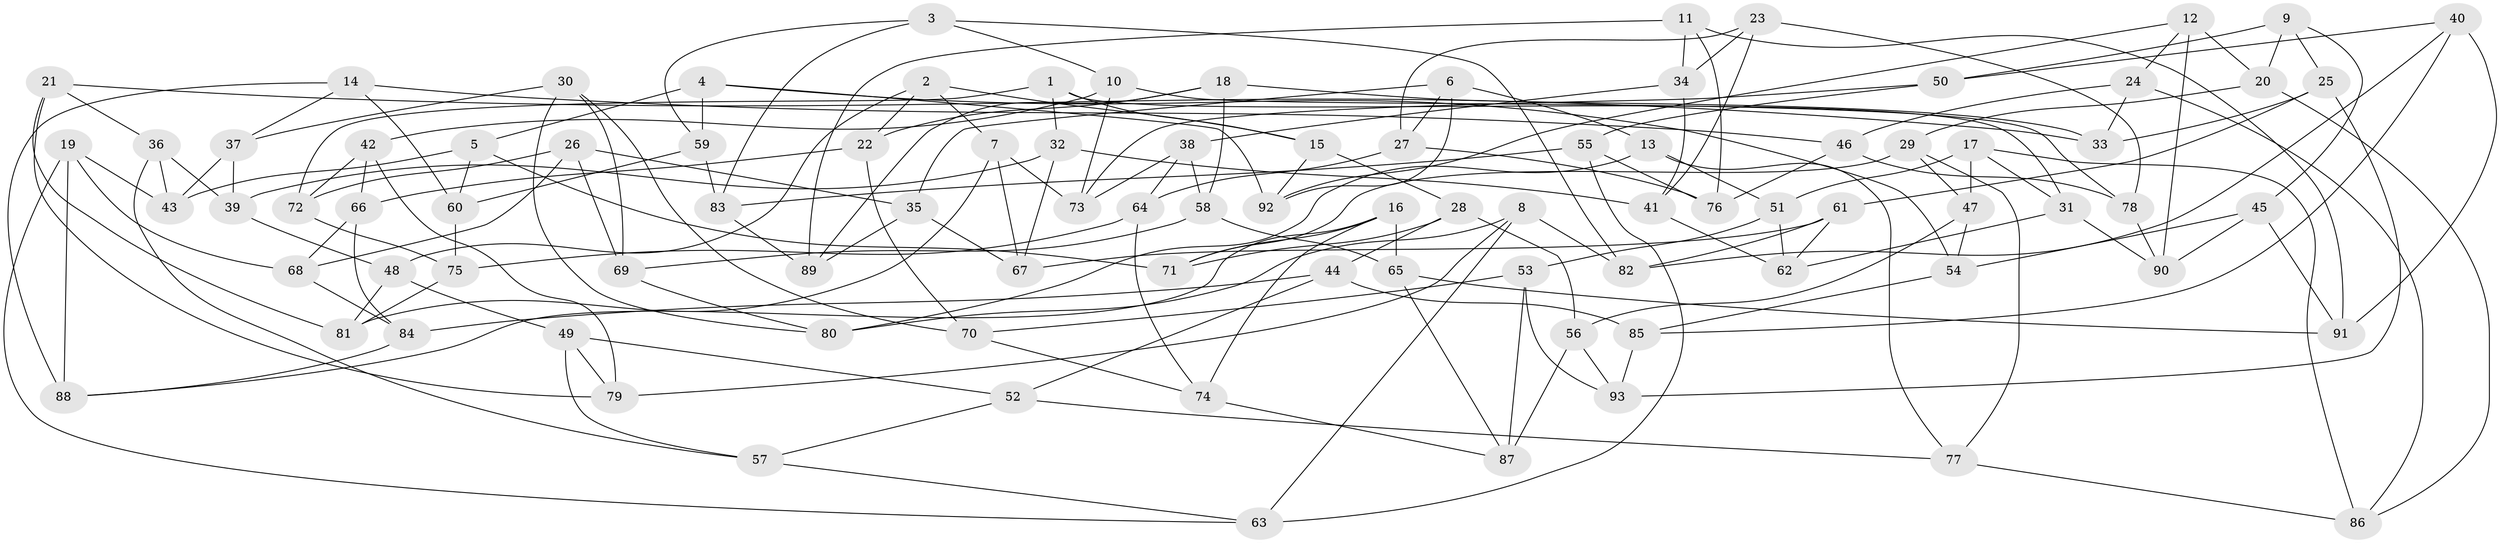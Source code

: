// coarse degree distribution, {6: 0.7058823529411765, 5: 0.11764705882352941, 4: 0.17647058823529413}
// Generated by graph-tools (version 1.1) at 2025/42/03/06/25 10:42:18]
// undirected, 93 vertices, 186 edges
graph export_dot {
graph [start="1"]
  node [color=gray90,style=filled];
  1;
  2;
  3;
  4;
  5;
  6;
  7;
  8;
  9;
  10;
  11;
  12;
  13;
  14;
  15;
  16;
  17;
  18;
  19;
  20;
  21;
  22;
  23;
  24;
  25;
  26;
  27;
  28;
  29;
  30;
  31;
  32;
  33;
  34;
  35;
  36;
  37;
  38;
  39;
  40;
  41;
  42;
  43;
  44;
  45;
  46;
  47;
  48;
  49;
  50;
  51;
  52;
  53;
  54;
  55;
  56;
  57;
  58;
  59;
  60;
  61;
  62;
  63;
  64;
  65;
  66;
  67;
  68;
  69;
  70;
  71;
  72;
  73;
  74;
  75;
  76;
  77;
  78;
  79;
  80;
  81;
  82;
  83;
  84;
  85;
  86;
  87;
  88;
  89;
  90;
  91;
  92;
  93;
  1 -- 31;
  1 -- 72;
  1 -- 32;
  1 -- 15;
  2 -- 15;
  2 -- 22;
  2 -- 7;
  2 -- 48;
  3 -- 83;
  3 -- 10;
  3 -- 82;
  3 -- 59;
  4 -- 92;
  4 -- 5;
  4 -- 59;
  4 -- 54;
  5 -- 71;
  5 -- 60;
  5 -- 43;
  6 -- 92;
  6 -- 35;
  6 -- 27;
  6 -- 13;
  7 -- 67;
  7 -- 81;
  7 -- 73;
  8 -- 63;
  8 -- 82;
  8 -- 80;
  8 -- 79;
  9 -- 20;
  9 -- 50;
  9 -- 25;
  9 -- 45;
  10 -- 73;
  10 -- 78;
  10 -- 42;
  11 -- 89;
  11 -- 76;
  11 -- 34;
  11 -- 91;
  12 -- 92;
  12 -- 24;
  12 -- 20;
  12 -- 90;
  13 -- 80;
  13 -- 77;
  13 -- 51;
  14 -- 37;
  14 -- 60;
  14 -- 88;
  14 -- 46;
  15 -- 92;
  15 -- 28;
  16 -- 65;
  16 -- 71;
  16 -- 74;
  16 -- 88;
  17 -- 31;
  17 -- 86;
  17 -- 51;
  17 -- 47;
  18 -- 22;
  18 -- 58;
  18 -- 89;
  18 -- 33;
  19 -- 43;
  19 -- 68;
  19 -- 63;
  19 -- 88;
  20 -- 86;
  20 -- 29;
  21 -- 36;
  21 -- 33;
  21 -- 81;
  21 -- 79;
  22 -- 70;
  22 -- 66;
  23 -- 41;
  23 -- 34;
  23 -- 27;
  23 -- 78;
  24 -- 46;
  24 -- 86;
  24 -- 33;
  25 -- 33;
  25 -- 61;
  25 -- 93;
  26 -- 72;
  26 -- 69;
  26 -- 35;
  26 -- 68;
  27 -- 76;
  27 -- 64;
  28 -- 71;
  28 -- 44;
  28 -- 56;
  29 -- 77;
  29 -- 47;
  29 -- 71;
  30 -- 37;
  30 -- 70;
  30 -- 80;
  30 -- 69;
  31 -- 62;
  31 -- 90;
  32 -- 39;
  32 -- 67;
  32 -- 41;
  34 -- 41;
  34 -- 38;
  35 -- 89;
  35 -- 67;
  36 -- 43;
  36 -- 57;
  36 -- 39;
  37 -- 43;
  37 -- 39;
  38 -- 73;
  38 -- 58;
  38 -- 64;
  39 -- 48;
  40 -- 82;
  40 -- 50;
  40 -- 85;
  40 -- 91;
  41 -- 62;
  42 -- 72;
  42 -- 66;
  42 -- 79;
  44 -- 52;
  44 -- 85;
  44 -- 84;
  45 -- 91;
  45 -- 90;
  45 -- 54;
  46 -- 78;
  46 -- 76;
  47 -- 54;
  47 -- 56;
  48 -- 81;
  48 -- 49;
  49 -- 57;
  49 -- 52;
  49 -- 79;
  50 -- 55;
  50 -- 73;
  51 -- 53;
  51 -- 62;
  52 -- 77;
  52 -- 57;
  53 -- 93;
  53 -- 87;
  53 -- 70;
  54 -- 85;
  55 -- 76;
  55 -- 63;
  55 -- 83;
  56 -- 87;
  56 -- 93;
  57 -- 63;
  58 -- 69;
  58 -- 65;
  59 -- 60;
  59 -- 83;
  60 -- 75;
  61 -- 62;
  61 -- 82;
  61 -- 67;
  64 -- 75;
  64 -- 74;
  65 -- 91;
  65 -- 87;
  66 -- 68;
  66 -- 84;
  68 -- 84;
  69 -- 80;
  70 -- 74;
  72 -- 75;
  74 -- 87;
  75 -- 81;
  77 -- 86;
  78 -- 90;
  83 -- 89;
  84 -- 88;
  85 -- 93;
}
